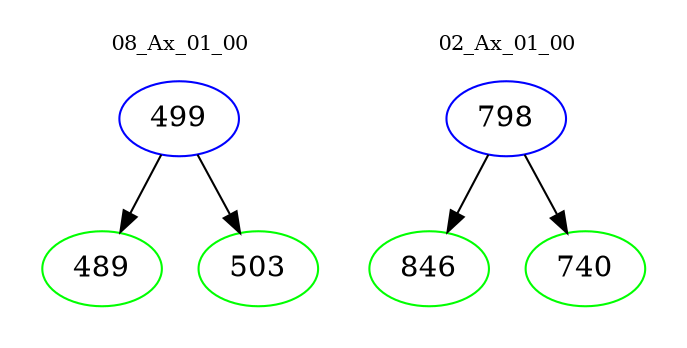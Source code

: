 digraph{
subgraph cluster_0 {
color = white
label = "08_Ax_01_00";
fontsize=10;
T0_499 [label="499", color="blue"]
T0_499 -> T0_489 [color="black"]
T0_489 [label="489", color="green"]
T0_499 -> T0_503 [color="black"]
T0_503 [label="503", color="green"]
}
subgraph cluster_1 {
color = white
label = "02_Ax_01_00";
fontsize=10;
T1_798 [label="798", color="blue"]
T1_798 -> T1_846 [color="black"]
T1_846 [label="846", color="green"]
T1_798 -> T1_740 [color="black"]
T1_740 [label="740", color="green"]
}
}
